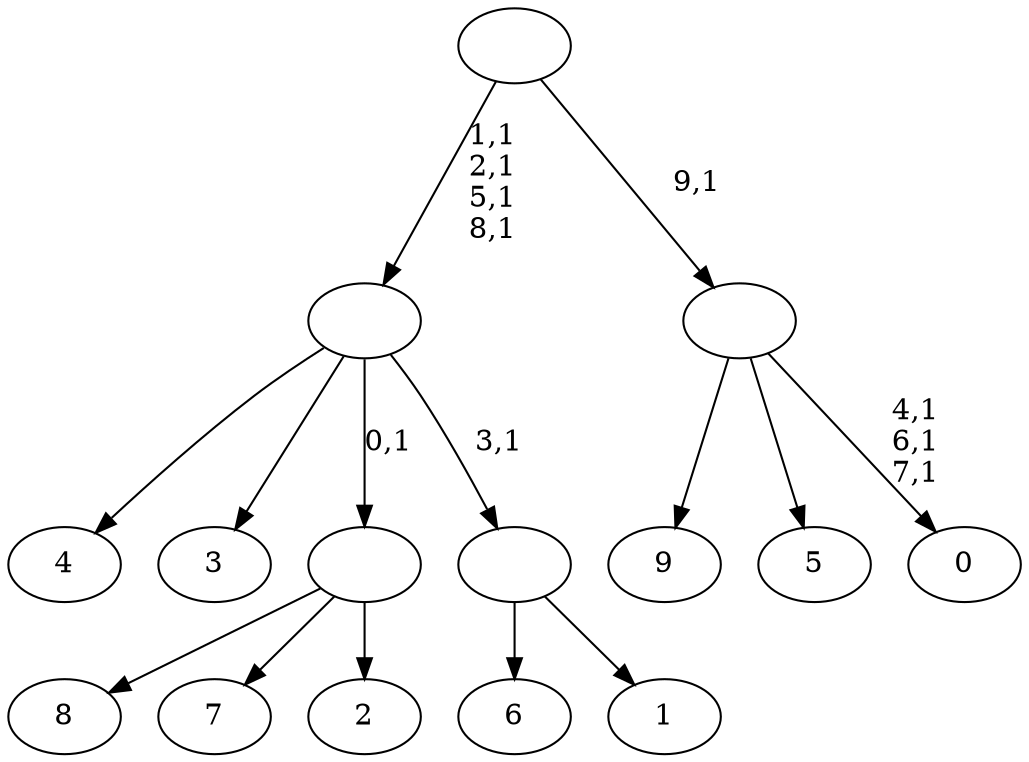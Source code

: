 digraph T {
	20 [label="9"]
	19 [label="8"]
	18 [label="7"]
	17 [label="6"]
	16 [label="5"]
	15 [label="4"]
	14 [label="3"]
	13 [label="2"]
	12 [label=""]
	11 [label="1"]
	10 [label=""]
	9 [label=""]
	5 [label="0"]
	1 [label=""]
	0 [label=""]
	12 -> 19 [label=""]
	12 -> 18 [label=""]
	12 -> 13 [label=""]
	10 -> 17 [label=""]
	10 -> 11 [label=""]
	9 -> 15 [label=""]
	9 -> 14 [label=""]
	9 -> 12 [label="0,1"]
	9 -> 10 [label="3,1"]
	1 -> 5 [label="4,1\n6,1\n7,1"]
	1 -> 20 [label=""]
	1 -> 16 [label=""]
	0 -> 9 [label="1,1\n2,1\n5,1\n8,1"]
	0 -> 1 [label="9,1"]
}
